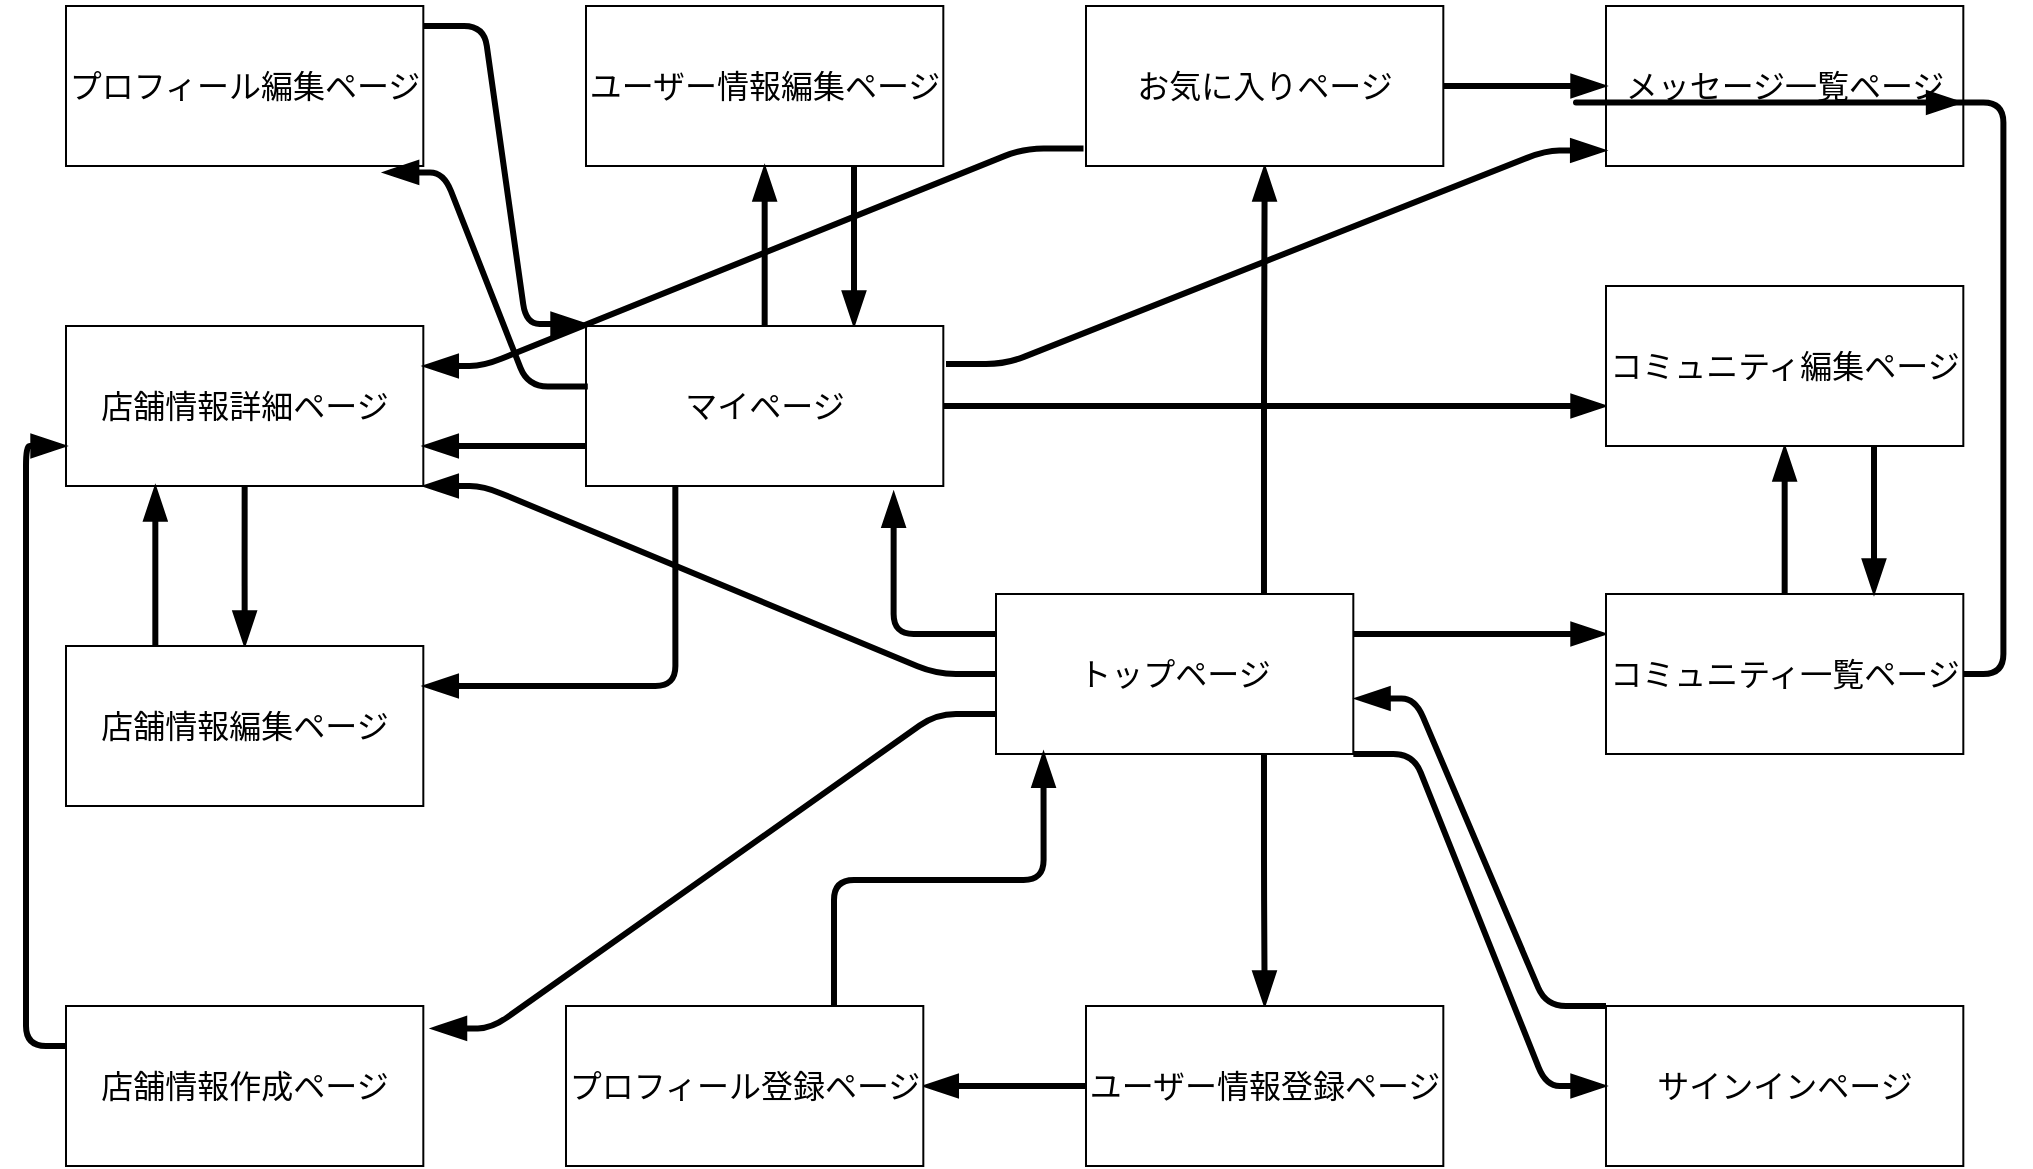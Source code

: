 <mxfile version="13.10.0" type="embed">
    <diagram id="PkXVh8sz4eZBX68_o71-" name="ページ1">
        <mxGraphModel dx="2289" dy="735" grid="1" gridSize="10" guides="1" tooltips="1" connect="1" arrows="1" fold="1" page="1" pageScale="1" pageWidth="1169" pageHeight="827" background="#FFFFFF" math="0" shadow="0">
            <root>
                <mxCell id="0"/>
                <mxCell id="1" parent="0"/>
                <mxCell id="2" value="メッセージ一覧ページ" style="rounded=0;whiteSpace=wrap;html=1;aspect=fixed;fontSize=16;fontColor=#000000;" parent="1" vertex="1">
                    <mxGeometry x="800" y="40" width="178.66" height="80" as="geometry"/>
                </mxCell>
                <mxCell id="48" style="edgeStyle=orthogonalEdgeStyle;curved=0;rounded=1;sketch=0;orthogonalLoop=1;jettySize=auto;html=1;exitX=0.75;exitY=1;exitDx=0;exitDy=0;entryX=0.5;entryY=0;entryDx=0;entryDy=0;startSize=6;endArrow=blockThin;endFill=1;endSize=10;strokeWidth=3;strokeColor=#000000;fontColor=#000000;" edge="1" parent="1" source="4" target="43">
                    <mxGeometry relative="1" as="geometry"/>
                </mxCell>
                <mxCell id="53" style="edgeStyle=orthogonalEdgeStyle;curved=0;rounded=1;sketch=0;orthogonalLoop=1;jettySize=auto;html=1;exitX=0;exitY=0.25;exitDx=0;exitDy=0;entryX=0.861;entryY=1.04;entryDx=0;entryDy=0;entryPerimeter=0;startSize=6;endArrow=blockThin;endFill=1;endSize=10;strokeWidth=3;strokeColor=#000000;fontColor=#000000;" edge="1" parent="1" source="4" target="36">
                    <mxGeometry relative="1" as="geometry"/>
                </mxCell>
                <mxCell id="54" style="edgeStyle=orthogonalEdgeStyle;curved=0;rounded=1;sketch=0;orthogonalLoop=1;jettySize=auto;html=1;exitX=0.75;exitY=0;exitDx=0;exitDy=0;entryX=0.5;entryY=1;entryDx=0;entryDy=0;startSize=6;endArrow=blockThin;endFill=1;endSize=10;strokeWidth=3;strokeColor=#000000;fontColor=#000000;" edge="1" parent="1" source="4" target="46">
                    <mxGeometry relative="1" as="geometry"/>
                </mxCell>
                <mxCell id="66" style="edgeStyle=orthogonalEdgeStyle;curved=0;rounded=1;sketch=0;orthogonalLoop=1;jettySize=auto;html=1;exitX=1;exitY=0.25;exitDx=0;exitDy=0;entryX=0;entryY=0.25;entryDx=0;entryDy=0;startSize=6;endArrow=blockThin;endFill=1;endSize=10;strokeWidth=3;strokeColor=#000000;fontColor=#000000;" edge="1" parent="1" source="4" target="7">
                    <mxGeometry relative="1" as="geometry"/>
                </mxCell>
                <mxCell id="4" value="トップページ" style="rounded=0;whiteSpace=wrap;html=1;aspect=fixed;fontSize=16;fontColor=#000000;" parent="1" vertex="1">
                    <mxGeometry x="495" y="334" width="178.66" height="80" as="geometry"/>
                </mxCell>
                <mxCell id="79" style="edgeStyle=orthogonalEdgeStyle;curved=0;rounded=1;sketch=0;orthogonalLoop=1;jettySize=auto;html=1;exitX=0.75;exitY=1;exitDx=0;exitDy=0;entryX=0.75;entryY=0;entryDx=0;entryDy=0;startSize=6;endArrow=blockThin;endFill=1;endSize=10;strokeWidth=3;strokeColor=#000000;fontColor=#000000;" edge="1" parent="1" source="5" target="36">
                    <mxGeometry relative="1" as="geometry"/>
                </mxCell>
                <mxCell id="5" value="ユーザー情報編集ページ" style="rounded=0;whiteSpace=wrap;html=1;aspect=fixed;fontSize=16;fontColor=#000000;" parent="1" vertex="1">
                    <mxGeometry x="290.0" y="40" width="178.66" height="80" as="geometry"/>
                </mxCell>
                <mxCell id="57" style="edgeStyle=orthogonalEdgeStyle;curved=0;rounded=1;sketch=0;orthogonalLoop=1;jettySize=auto;html=1;exitX=0.5;exitY=1;exitDx=0;exitDy=0;startSize=6;endArrow=blockThin;endFill=1;endSize=10;strokeWidth=3;strokeColor=#000000;fontColor=#000000;" edge="1" parent="1" source="6" target="12">
                    <mxGeometry relative="1" as="geometry"/>
                </mxCell>
                <mxCell id="6" value="店舗情報詳細ページ" style="rounded=0;whiteSpace=wrap;html=1;aspect=fixed;fontSize=16;fontColor=#000000;" parent="1" vertex="1">
                    <mxGeometry x="30" y="200" width="178.66" height="80" as="geometry"/>
                </mxCell>
                <mxCell id="55" style="edgeStyle=orthogonalEdgeStyle;curved=0;rounded=1;sketch=0;orthogonalLoop=1;jettySize=auto;html=1;exitX=0.5;exitY=0;exitDx=0;exitDy=0;entryX=0.5;entryY=1;entryDx=0;entryDy=0;startSize=6;endArrow=blockThin;endFill=1;endSize=10;strokeWidth=3;strokeColor=#000000;fontColor=#000000;" edge="1" parent="1" source="7" target="39">
                    <mxGeometry relative="1" as="geometry"/>
                </mxCell>
                <mxCell id="56" style="edgeStyle=orthogonalEdgeStyle;curved=0;rounded=1;sketch=0;orthogonalLoop=1;jettySize=auto;html=1;exitX=1;exitY=0.5;exitDx=0;exitDy=0;entryX=0.995;entryY=0.603;entryDx=0;entryDy=0;entryPerimeter=0;startSize=6;endArrow=blockThin;endFill=1;endSize=10;strokeWidth=3;strokeColor=#000000;fontColor=#000000;" edge="1" parent="1" source="7" target="2">
                    <mxGeometry relative="1" as="geometry"/>
                </mxCell>
                <mxCell id="7" value="コミュニティ一覧ページ" style="rounded=0;whiteSpace=wrap;html=1;aspect=fixed;fontSize=16;fontColor=#000000;" parent="1" vertex="1">
                    <mxGeometry x="800" y="334" width="178.66" height="80" as="geometry"/>
                </mxCell>
                <mxCell id="8" value="サインインページ" style="rounded=0;whiteSpace=wrap;html=1;aspect=fixed;fontSize=16;fontColor=#000000;" parent="1" vertex="1">
                    <mxGeometry x="800" y="540" width="178.66" height="80" as="geometry"/>
                </mxCell>
                <mxCell id="72" style="edgeStyle=orthogonalEdgeStyle;curved=0;rounded=1;sketch=0;orthogonalLoop=1;jettySize=auto;html=1;exitX=0;exitY=0.25;exitDx=0;exitDy=0;entryX=0;entryY=0.75;entryDx=0;entryDy=0;startSize=6;endArrow=blockThin;endFill=1;endSize=10;strokeWidth=3;strokeColor=#000000;fontColor=#000000;" edge="1" parent="1" source="10" target="6">
                    <mxGeometry relative="1" as="geometry"/>
                </mxCell>
                <mxCell id="10" value="店舗情報作成ページ" style="rounded=0;whiteSpace=wrap;html=1;aspect=fixed;fontSize=16;fontColor=#000000;" parent="1" vertex="1">
                    <mxGeometry x="30" y="540" width="178.66" height="80" as="geometry"/>
                </mxCell>
                <mxCell id="84" style="edgeStyle=orthogonalEdgeStyle;curved=0;rounded=1;sketch=0;orthogonalLoop=1;jettySize=auto;html=1;exitX=0.25;exitY=0;exitDx=0;exitDy=0;entryX=0.25;entryY=1;entryDx=0;entryDy=0;startSize=6;endArrow=blockThin;endFill=1;endSize=10;strokeWidth=3;strokeColor=#000000;fontColor=#000000;" edge="1" parent="1" source="12" target="6">
                    <mxGeometry relative="1" as="geometry"/>
                </mxCell>
                <mxCell id="12" value="店舗情報編集ページ" style="rounded=0;whiteSpace=wrap;html=1;aspect=fixed;fontSize=16;fontColor=#000000;" parent="1" vertex="1">
                    <mxGeometry x="30.0" y="360" width="178.66" height="80" as="geometry"/>
                </mxCell>
                <mxCell id="58" style="edgeStyle=orthogonalEdgeStyle;curved=0;rounded=1;sketch=0;orthogonalLoop=1;jettySize=auto;html=1;exitX=0.5;exitY=0;exitDx=0;exitDy=0;entryX=0.5;entryY=1;entryDx=0;entryDy=0;startSize=6;endArrow=blockThin;endFill=1;endSize=10;strokeWidth=3;strokeColor=#000000;fontColor=#000000;" edge="1" parent="1" source="36" target="5">
                    <mxGeometry relative="1" as="geometry"/>
                </mxCell>
                <mxCell id="61" style="edgeStyle=orthogonalEdgeStyle;curved=0;rounded=1;sketch=0;orthogonalLoop=1;jettySize=auto;html=1;exitX=0.25;exitY=1;exitDx=0;exitDy=0;entryX=1;entryY=0.25;entryDx=0;entryDy=0;startSize=6;endArrow=blockThin;endFill=1;endSize=10;strokeWidth=3;strokeColor=#000000;fontColor=#000000;" edge="1" parent="1" source="36" target="12">
                    <mxGeometry relative="1" as="geometry"/>
                </mxCell>
                <mxCell id="62" style="edgeStyle=orthogonalEdgeStyle;curved=0;rounded=1;sketch=0;orthogonalLoop=1;jettySize=auto;html=1;exitX=1;exitY=0.5;exitDx=0;exitDy=0;entryX=0;entryY=0.75;entryDx=0;entryDy=0;startSize=6;endArrow=blockThin;endFill=1;endSize=10;strokeWidth=3;strokeColor=#000000;fontColor=#000000;" edge="1" parent="1" source="36" target="39">
                    <mxGeometry relative="1" as="geometry"/>
                </mxCell>
                <mxCell id="89" style="edgeStyle=orthogonalEdgeStyle;curved=0;rounded=1;sketch=0;orthogonalLoop=1;jettySize=auto;html=1;exitX=0;exitY=0.75;exitDx=0;exitDy=0;entryX=1;entryY=0.75;entryDx=0;entryDy=0;startSize=6;endArrow=blockThin;endFill=1;endSize=10;strokeWidth=3;strokeColor=#000000;fontColor=#000000;" edge="1" parent="1" source="36" target="6">
                    <mxGeometry relative="1" as="geometry"/>
                </mxCell>
                <mxCell id="36" value="マイページ" style="rounded=0;whiteSpace=wrap;html=1;aspect=fixed;fontSize=16;fontColor=#000000;" parent="1" vertex="1">
                    <mxGeometry x="290.0" y="200" width="178.66" height="80" as="geometry"/>
                </mxCell>
                <mxCell id="78" style="edgeStyle=orthogonalEdgeStyle;curved=0;rounded=1;sketch=0;orthogonalLoop=1;jettySize=auto;html=1;exitX=0.75;exitY=1;exitDx=0;exitDy=0;entryX=0.75;entryY=0;entryDx=0;entryDy=0;startSize=6;endArrow=blockThin;endFill=1;endSize=10;strokeWidth=3;strokeColor=#000000;fontColor=#000000;" edge="1" parent="1" source="39" target="7">
                    <mxGeometry relative="1" as="geometry"/>
                </mxCell>
                <mxCell id="39" value="コミュニティ編集ページ" style="rounded=0;whiteSpace=wrap;html=1;aspect=fixed;fontSize=16;fontColor=#000000;" parent="1" vertex="1">
                    <mxGeometry x="800" y="180" width="178.66" height="80" as="geometry"/>
                </mxCell>
                <mxCell id="50" style="edgeStyle=orthogonalEdgeStyle;curved=0;rounded=1;sketch=0;orthogonalLoop=1;jettySize=auto;html=1;exitX=0;exitY=0.5;exitDx=0;exitDy=0;entryX=1;entryY=0.5;entryDx=0;entryDy=0;startSize=6;endArrow=blockThin;endFill=1;endSize=10;strokeWidth=3;strokeColor=#000000;fontColor=#000000;" edge="1" parent="1" source="43" target="45">
                    <mxGeometry relative="1" as="geometry"/>
                </mxCell>
                <mxCell id="43" value="ユーザー情報登録ページ" style="rounded=0;whiteSpace=wrap;html=1;aspect=fixed;fontSize=16;fontColor=#000000;" vertex="1" parent="1">
                    <mxGeometry x="540" y="540" width="178.66" height="80" as="geometry"/>
                </mxCell>
                <mxCell id="44" value="プロフィール編集ページ" style="rounded=0;whiteSpace=wrap;html=1;aspect=fixed;fontSize=16;fontColor=#000000;" vertex="1" parent="1">
                    <mxGeometry x="30.0" y="40" width="178.66" height="80" as="geometry"/>
                </mxCell>
                <mxCell id="73" style="edgeStyle=orthogonalEdgeStyle;curved=0;rounded=1;sketch=0;orthogonalLoop=1;jettySize=auto;html=1;exitX=0.75;exitY=0;exitDx=0;exitDy=0;entryX=0.133;entryY=0.99;entryDx=0;entryDy=0;entryPerimeter=0;startSize=6;endArrow=blockThin;endFill=1;endSize=10;strokeWidth=3;strokeColor=#000000;fontColor=#000000;" edge="1" parent="1" source="45" target="4">
                    <mxGeometry relative="1" as="geometry"/>
                </mxCell>
                <mxCell id="45" value="プロフィール登録ページ" style="rounded=0;whiteSpace=wrap;html=1;aspect=fixed;fontSize=16;fontColor=#000000;" vertex="1" parent="1">
                    <mxGeometry x="280" y="540" width="178.66" height="80" as="geometry"/>
                </mxCell>
                <mxCell id="59" style="edgeStyle=orthogonalEdgeStyle;curved=0;rounded=1;sketch=0;orthogonalLoop=1;jettySize=auto;html=1;exitX=1;exitY=0.5;exitDx=0;exitDy=0;entryX=0;entryY=0.5;entryDx=0;entryDy=0;startSize=6;endArrow=blockThin;endFill=1;endSize=10;strokeWidth=3;strokeColor=#000000;fontColor=#000000;" edge="1" parent="1" source="46" target="2">
                    <mxGeometry relative="1" as="geometry"/>
                </mxCell>
                <mxCell id="46" value="お気に入りページ" style="rounded=0;whiteSpace=wrap;html=1;aspect=fixed;fontSize=16;fontColor=#000000;" vertex="1" parent="1">
                    <mxGeometry x="540" y="40" width="178.66" height="80" as="geometry"/>
                </mxCell>
                <mxCell id="64" value="" style="edgeStyle=entityRelationEdgeStyle;fontSize=12;html=1;endArrow=blockThin;endFill=1;strokeWidth=3;endSize=10;exitX=0;exitY=0.75;exitDx=0;exitDy=0;entryX=1.023;entryY=0.14;entryDx=0;entryDy=0;entryPerimeter=0;strokeColor=#000000;fontColor=#000000;" edge="1" parent="1" source="4" target="10">
                    <mxGeometry width="100" height="100" relative="1" as="geometry">
                        <mxPoint x="370" y="470" as="sourcePoint"/>
                        <mxPoint x="419.33" y="390" as="targetPoint"/>
                    </mxGeometry>
                </mxCell>
                <mxCell id="65" value="" style="edgeStyle=entityRelationEdgeStyle;fontSize=12;html=1;endArrow=blockThin;endFill=1;strokeWidth=3;endSize=10;entryX=0;entryY=0.5;entryDx=0;entryDy=0;exitX=1;exitY=1;exitDx=0;exitDy=0;strokeColor=#000000;fontColor=#000000;" edge="1" parent="1" source="4" target="8">
                    <mxGeometry width="100" height="100" relative="1" as="geometry">
                        <mxPoint x="659" y="420" as="sourcePoint"/>
                        <mxPoint x="497.769" y="607.2" as="targetPoint"/>
                    </mxGeometry>
                </mxCell>
                <mxCell id="69" value="" style="edgeStyle=entityRelationEdgeStyle;fontSize=12;html=1;endArrow=blockThin;endFill=1;strokeWidth=3;endSize=10;entryX=-0.001;entryY=0.903;entryDx=0;entryDy=0;entryPerimeter=0;strokeColor=#000000;fontColor=#000000;" edge="1" parent="1" target="2">
                    <mxGeometry width="100" height="100" relative="1" as="geometry">
                        <mxPoint x="470" y="219" as="sourcePoint"/>
                        <mxPoint x="257.769" y="297.2" as="targetPoint"/>
                    </mxGeometry>
                </mxCell>
                <mxCell id="70" value="" style="edgeStyle=entityRelationEdgeStyle;fontSize=12;html=1;endArrow=blockThin;endFill=1;strokeWidth=3;endSize=10;exitX=-0.007;exitY=0.89;exitDx=0;exitDy=0;entryX=1;entryY=0.25;entryDx=0;entryDy=0;exitPerimeter=0;strokeColor=#000000;fontColor=#000000;" edge="1" parent="1" source="46" target="6">
                    <mxGeometry width="100" height="100" relative="1" as="geometry">
                        <mxPoint x="520" y="160" as="sourcePoint"/>
                        <mxPoint x="237.769" y="317.2" as="targetPoint"/>
                    </mxGeometry>
                </mxCell>
                <mxCell id="75" value="" style="edgeStyle=entityRelationEdgeStyle;fontSize=12;html=1;endArrow=blockThin;endFill=1;strokeWidth=3;endSize=10;entryX=1.005;entryY=0.653;entryDx=0;entryDy=0;entryPerimeter=0;exitX=0;exitY=0;exitDx=0;exitDy=0;strokeColor=#000000;fontColor=#000000;" edge="1" parent="1" source="8" target="4">
                    <mxGeometry width="100" height="100" relative="1" as="geometry">
                        <mxPoint x="810" y="541" as="sourcePoint"/>
                        <mxPoint x="926.34" y="626" as="targetPoint"/>
                    </mxGeometry>
                </mxCell>
                <mxCell id="77" value="" style="edgeStyle=entityRelationEdgeStyle;fontSize=12;html=1;endArrow=blockThin;endFill=1;strokeWidth=3;endSize=10;entryX=1;entryY=1;entryDx=0;entryDy=0;exitX=0;exitY=0.5;exitDx=0;exitDy=0;strokeColor=#000000;fontColor=#000000;" edge="1" parent="1" source="4" target="6">
                    <mxGeometry width="100" height="100" relative="1" as="geometry">
                        <mxPoint x="370" y="380" as="sourcePoint"/>
                        <mxPoint x="496.34" y="546" as="targetPoint"/>
                    </mxGeometry>
                </mxCell>
                <mxCell id="85" value="" style="edgeStyle=entityRelationEdgeStyle;fontSize=12;html=1;endArrow=blockThin;endFill=1;strokeWidth=3;endSize=10;strokeColor=#000000;fontColor=#000000;" edge="1" parent="1">
                    <mxGeometry width="100" height="100" relative="1" as="geometry">
                        <mxPoint x="209" y="50" as="sourcePoint"/>
                        <mxPoint x="290" y="199" as="targetPoint"/>
                    </mxGeometry>
                </mxCell>
                <mxCell id="86" value="" style="edgeStyle=entityRelationEdgeStyle;fontSize=12;html=1;endArrow=blockThin;endFill=1;strokeWidth=3;endSize=10;entryX=0.889;entryY=1.04;entryDx=0;entryDy=0;exitX=0.005;exitY=0.378;exitDx=0;exitDy=0;entryPerimeter=0;exitPerimeter=0;strokeColor=#000000;fontColor=#000000;" edge="1" parent="1" source="36" target="44">
                    <mxGeometry width="100" height="100" relative="1" as="geometry">
                        <mxPoint x="220" y="150" as="sourcePoint"/>
                        <mxPoint x="346.34" y="316" as="targetPoint"/>
                    </mxGeometry>
                </mxCell>
            </root>
        </mxGraphModel>
    </diagram>
</mxfile>